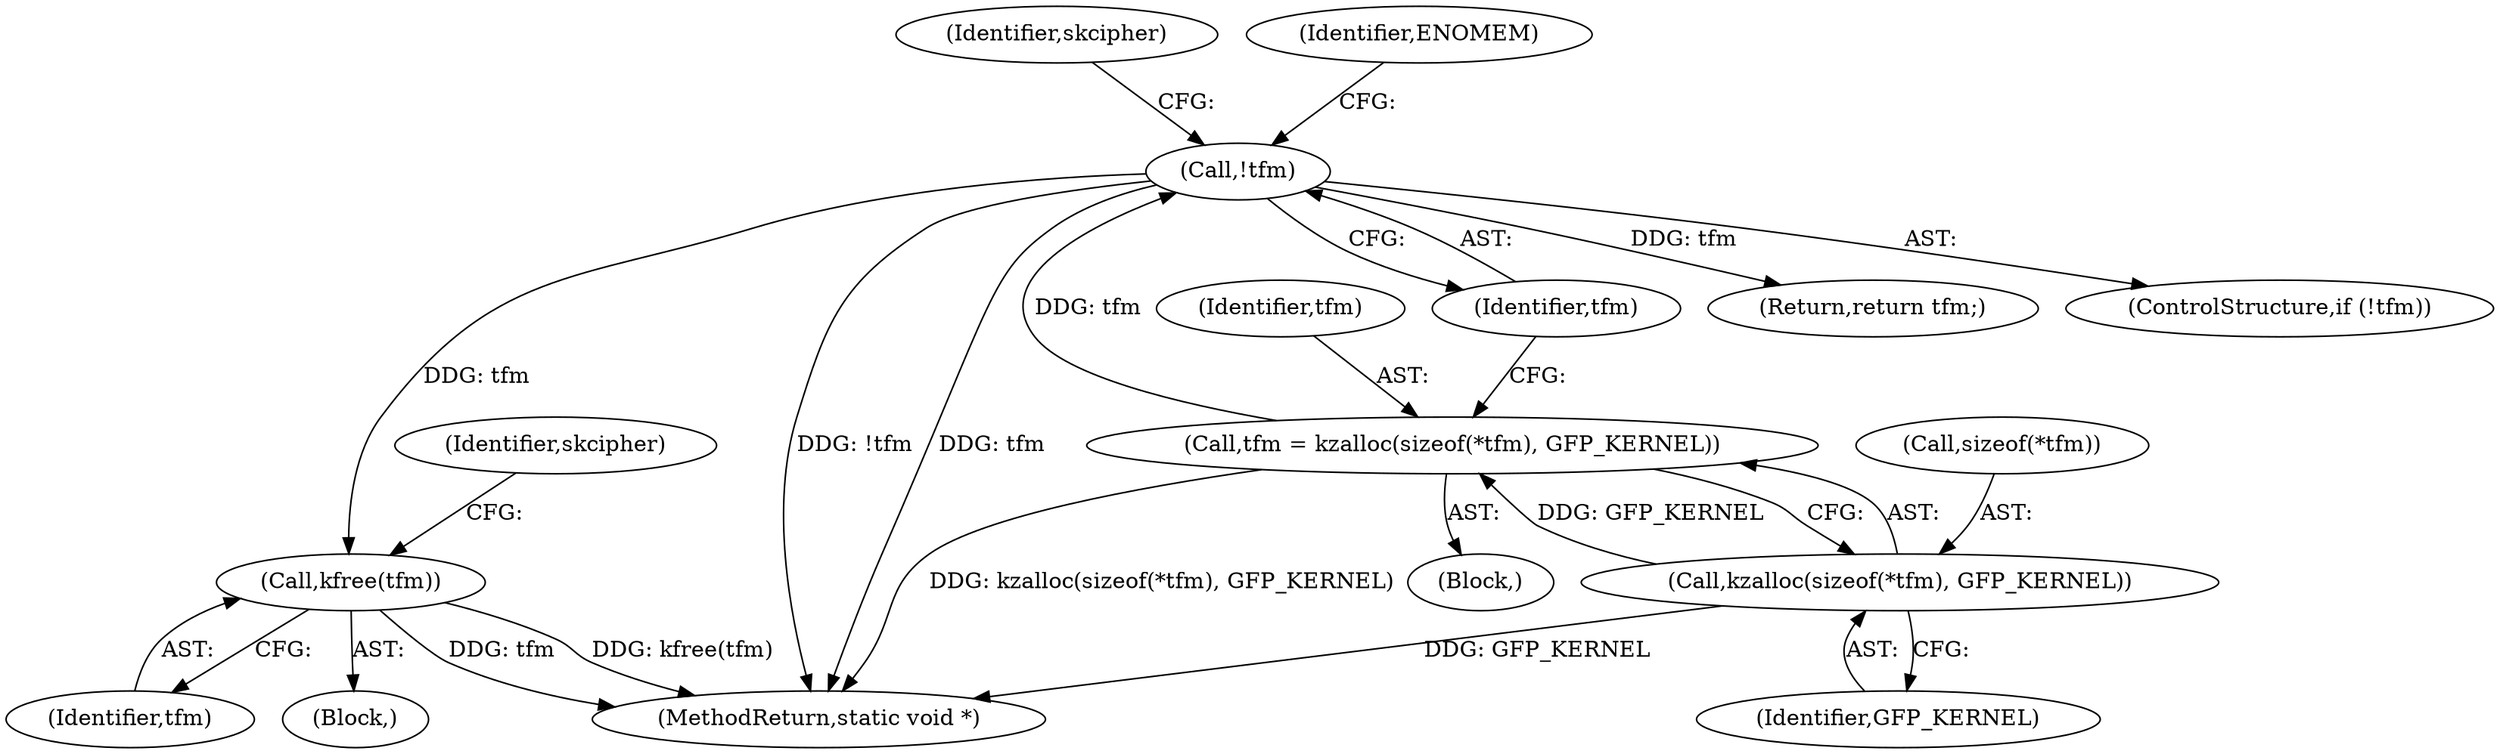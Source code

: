digraph "0_linux_dd504589577d8e8e70f51f997ad487a4cb6c026f_0@API" {
"1000131" [label="(Call,kfree(tfm))"];
"1000115" [label="(Call,!tfm)"];
"1000107" [label="(Call,tfm = kzalloc(sizeof(*tfm), GFP_KERNEL))"];
"1000109" [label="(Call,kzalloc(sizeof(*tfm), GFP_KERNEL))"];
"1000110" [label="(Call,sizeof(*tfm))"];
"1000130" [label="(Block,)"];
"1000131" [label="(Call,kfree(tfm))"];
"1000104" [label="(Block,)"];
"1000135" [label="(Identifier,skcipher)"];
"1000122" [label="(Identifier,skcipher)"];
"1000132" [label="(Identifier,tfm)"];
"1000107" [label="(Call,tfm = kzalloc(sizeof(*tfm), GFP_KERNEL))"];
"1000108" [label="(Identifier,tfm)"];
"1000115" [label="(Call,!tfm)"];
"1000116" [label="(Identifier,tfm)"];
"1000120" [label="(Identifier,ENOMEM)"];
"1000141" [label="(Return,return tfm;)"];
"1000113" [label="(Identifier,GFP_KERNEL)"];
"1000114" [label="(ControlStructure,if (!tfm))"];
"1000143" [label="(MethodReturn,static void *)"];
"1000109" [label="(Call,kzalloc(sizeof(*tfm), GFP_KERNEL))"];
"1000131" -> "1000130"  [label="AST: "];
"1000131" -> "1000132"  [label="CFG: "];
"1000132" -> "1000131"  [label="AST: "];
"1000135" -> "1000131"  [label="CFG: "];
"1000131" -> "1000143"  [label="DDG: tfm"];
"1000131" -> "1000143"  [label="DDG: kfree(tfm)"];
"1000115" -> "1000131"  [label="DDG: tfm"];
"1000115" -> "1000114"  [label="AST: "];
"1000115" -> "1000116"  [label="CFG: "];
"1000116" -> "1000115"  [label="AST: "];
"1000120" -> "1000115"  [label="CFG: "];
"1000122" -> "1000115"  [label="CFG: "];
"1000115" -> "1000143"  [label="DDG: !tfm"];
"1000115" -> "1000143"  [label="DDG: tfm"];
"1000107" -> "1000115"  [label="DDG: tfm"];
"1000115" -> "1000141"  [label="DDG: tfm"];
"1000107" -> "1000104"  [label="AST: "];
"1000107" -> "1000109"  [label="CFG: "];
"1000108" -> "1000107"  [label="AST: "];
"1000109" -> "1000107"  [label="AST: "];
"1000116" -> "1000107"  [label="CFG: "];
"1000107" -> "1000143"  [label="DDG: kzalloc(sizeof(*tfm), GFP_KERNEL)"];
"1000109" -> "1000107"  [label="DDG: GFP_KERNEL"];
"1000109" -> "1000113"  [label="CFG: "];
"1000110" -> "1000109"  [label="AST: "];
"1000113" -> "1000109"  [label="AST: "];
"1000109" -> "1000143"  [label="DDG: GFP_KERNEL"];
}
